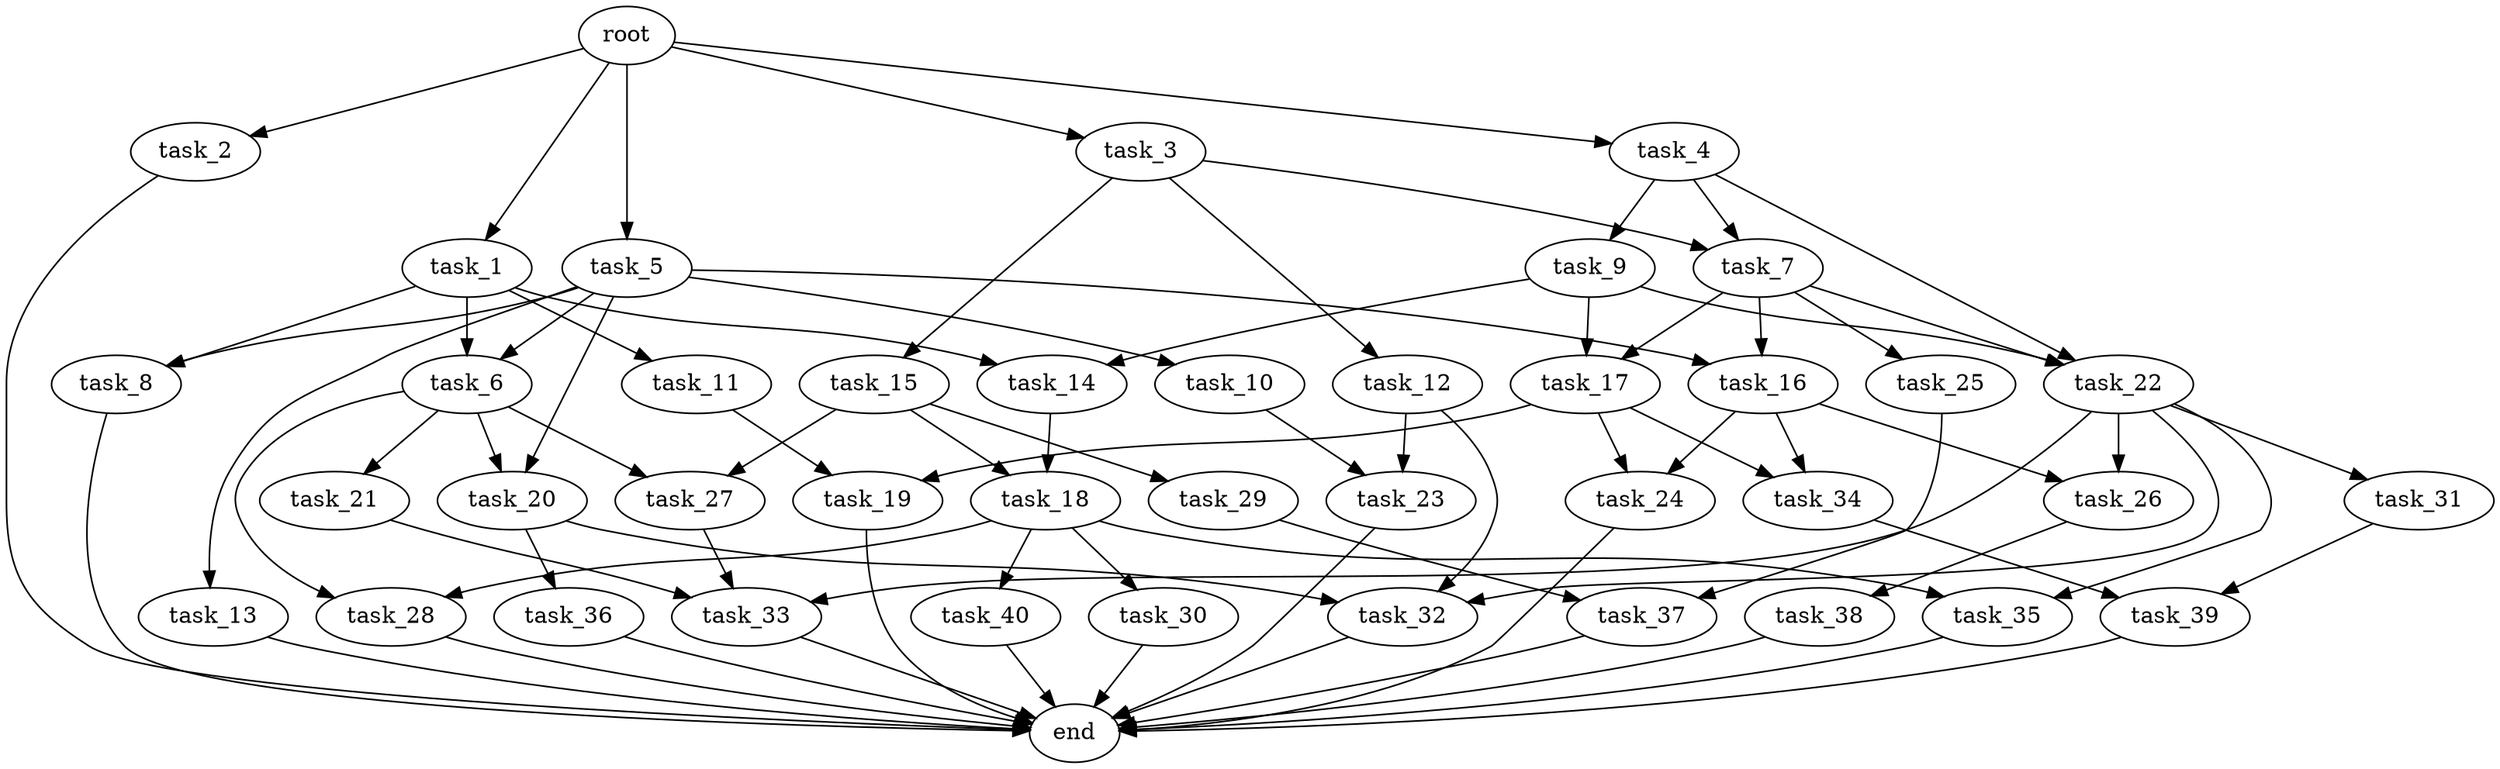 digraph G {
  root [size="0.000000e+00"];
  task_1 [size="8.220438e+09"];
  task_2 [size="7.543715e+08"];
  task_3 [size="7.247067e+09"];
  task_4 [size="1.117349e+09"];
  task_5 [size="4.715288e+09"];
  task_6 [size="8.600464e+09"];
  task_7 [size="5.679825e+07"];
  task_8 [size="6.340543e+09"];
  task_9 [size="9.538528e+09"];
  task_10 [size="2.711522e+09"];
  task_11 [size="2.218718e+09"];
  task_12 [size="1.139864e+09"];
  task_13 [size="8.830399e+09"];
  task_14 [size="5.277512e+09"];
  task_15 [size="8.637111e+09"];
  task_16 [size="7.586476e+09"];
  task_17 [size="9.211465e+09"];
  task_18 [size="1.030459e+09"];
  task_19 [size="6.505263e+09"];
  task_20 [size="2.526725e+09"];
  task_21 [size="7.724216e+09"];
  task_22 [size="9.210160e+09"];
  task_23 [size="6.582040e+09"];
  task_24 [size="9.012624e+09"];
  task_25 [size="6.540835e+09"];
  task_26 [size="9.324431e+08"];
  task_27 [size="1.572551e+07"];
  task_28 [size="9.394884e+09"];
  task_29 [size="7.747332e+09"];
  task_30 [size="1.145262e+09"];
  task_31 [size="5.449377e+08"];
  task_32 [size="5.991172e+09"];
  task_33 [size="1.561603e+09"];
  task_34 [size="6.308477e+09"];
  task_35 [size="4.262703e+08"];
  task_36 [size="8.798475e+09"];
  task_37 [size="2.036667e+09"];
  task_38 [size="5.132262e+09"];
  task_39 [size="5.394673e+09"];
  task_40 [size="5.176296e+09"];
  end [size="0.000000e+00"];

  root -> task_1 [size="1.000000e-12"];
  root -> task_2 [size="1.000000e-12"];
  root -> task_3 [size="1.000000e-12"];
  root -> task_4 [size="1.000000e-12"];
  root -> task_5 [size="1.000000e-12"];
  task_1 -> task_6 [size="4.300232e+08"];
  task_1 -> task_8 [size="3.170271e+08"];
  task_1 -> task_11 [size="2.218718e+08"];
  task_1 -> task_14 [size="2.638756e+08"];
  task_2 -> end [size="1.000000e-12"];
  task_3 -> task_7 [size="2.839913e+06"];
  task_3 -> task_12 [size="1.139864e+08"];
  task_3 -> task_15 [size="8.637111e+08"];
  task_4 -> task_7 [size="2.839913e+06"];
  task_4 -> task_9 [size="9.538528e+08"];
  task_4 -> task_22 [size="3.070053e+08"];
  task_5 -> task_6 [size="4.300232e+08"];
  task_5 -> task_8 [size="3.170271e+08"];
  task_5 -> task_10 [size="2.711522e+08"];
  task_5 -> task_13 [size="8.830399e+08"];
  task_5 -> task_16 [size="3.793238e+08"];
  task_5 -> task_20 [size="1.263362e+08"];
  task_6 -> task_20 [size="1.263362e+08"];
  task_6 -> task_21 [size="7.724216e+08"];
  task_6 -> task_27 [size="7.862754e+05"];
  task_6 -> task_28 [size="4.697442e+08"];
  task_7 -> task_16 [size="3.793238e+08"];
  task_7 -> task_17 [size="4.605732e+08"];
  task_7 -> task_22 [size="3.070053e+08"];
  task_7 -> task_25 [size="6.540835e+08"];
  task_8 -> end [size="1.000000e-12"];
  task_9 -> task_14 [size="2.638756e+08"];
  task_9 -> task_17 [size="4.605732e+08"];
  task_9 -> task_22 [size="3.070053e+08"];
  task_10 -> task_23 [size="3.291020e+08"];
  task_11 -> task_19 [size="3.252632e+08"];
  task_12 -> task_23 [size="3.291020e+08"];
  task_12 -> task_32 [size="1.997057e+08"];
  task_13 -> end [size="1.000000e-12"];
  task_14 -> task_18 [size="5.152293e+07"];
  task_15 -> task_18 [size="5.152293e+07"];
  task_15 -> task_27 [size="7.862754e+05"];
  task_15 -> task_29 [size="7.747332e+08"];
  task_16 -> task_24 [size="4.506312e+08"];
  task_16 -> task_26 [size="4.662215e+07"];
  task_16 -> task_34 [size="3.154238e+08"];
  task_17 -> task_19 [size="3.252632e+08"];
  task_17 -> task_24 [size="4.506312e+08"];
  task_17 -> task_34 [size="3.154238e+08"];
  task_18 -> task_28 [size="4.697442e+08"];
  task_18 -> task_30 [size="1.145262e+08"];
  task_18 -> task_35 [size="2.131352e+07"];
  task_18 -> task_40 [size="5.176296e+08"];
  task_19 -> end [size="1.000000e-12"];
  task_20 -> task_32 [size="1.997057e+08"];
  task_20 -> task_36 [size="8.798475e+08"];
  task_21 -> task_33 [size="5.205344e+07"];
  task_22 -> task_26 [size="4.662215e+07"];
  task_22 -> task_31 [size="5.449377e+07"];
  task_22 -> task_32 [size="1.997057e+08"];
  task_22 -> task_33 [size="5.205344e+07"];
  task_22 -> task_35 [size="2.131352e+07"];
  task_23 -> end [size="1.000000e-12"];
  task_24 -> end [size="1.000000e-12"];
  task_25 -> task_37 [size="1.018334e+08"];
  task_26 -> task_38 [size="5.132262e+08"];
  task_27 -> task_33 [size="5.205344e+07"];
  task_28 -> end [size="1.000000e-12"];
  task_29 -> task_37 [size="1.018334e+08"];
  task_30 -> end [size="1.000000e-12"];
  task_31 -> task_39 [size="2.697336e+08"];
  task_32 -> end [size="1.000000e-12"];
  task_33 -> end [size="1.000000e-12"];
  task_34 -> task_39 [size="2.697336e+08"];
  task_35 -> end [size="1.000000e-12"];
  task_36 -> end [size="1.000000e-12"];
  task_37 -> end [size="1.000000e-12"];
  task_38 -> end [size="1.000000e-12"];
  task_39 -> end [size="1.000000e-12"];
  task_40 -> end [size="1.000000e-12"];
}
